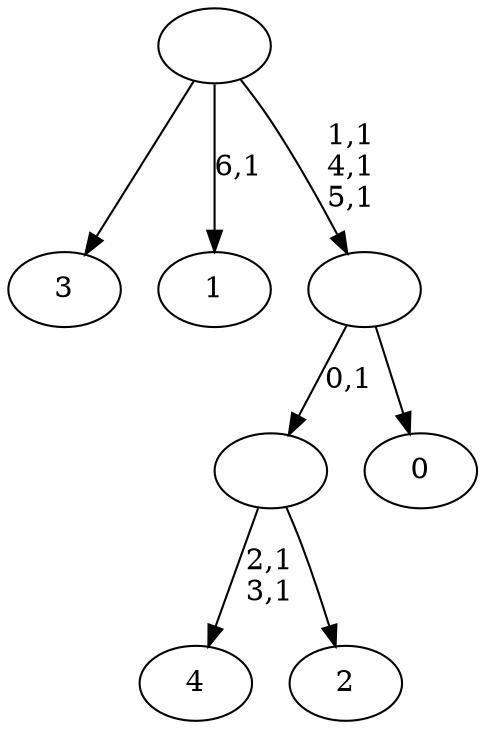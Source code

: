 digraph T {
	12 [label="4"]
	9 [label="3"]
	8 [label="2"]
	7 [label=""]
	6 [label="1"]
	4 [label="0"]
	3 [label=""]
	0 [label=""]
	7 -> 12 [label="2,1\n3,1"]
	7 -> 8 [label=""]
	3 -> 7 [label="0,1"]
	3 -> 4 [label=""]
	0 -> 3 [label="1,1\n4,1\n5,1"]
	0 -> 6 [label="6,1"]
	0 -> 9 [label=""]
}
